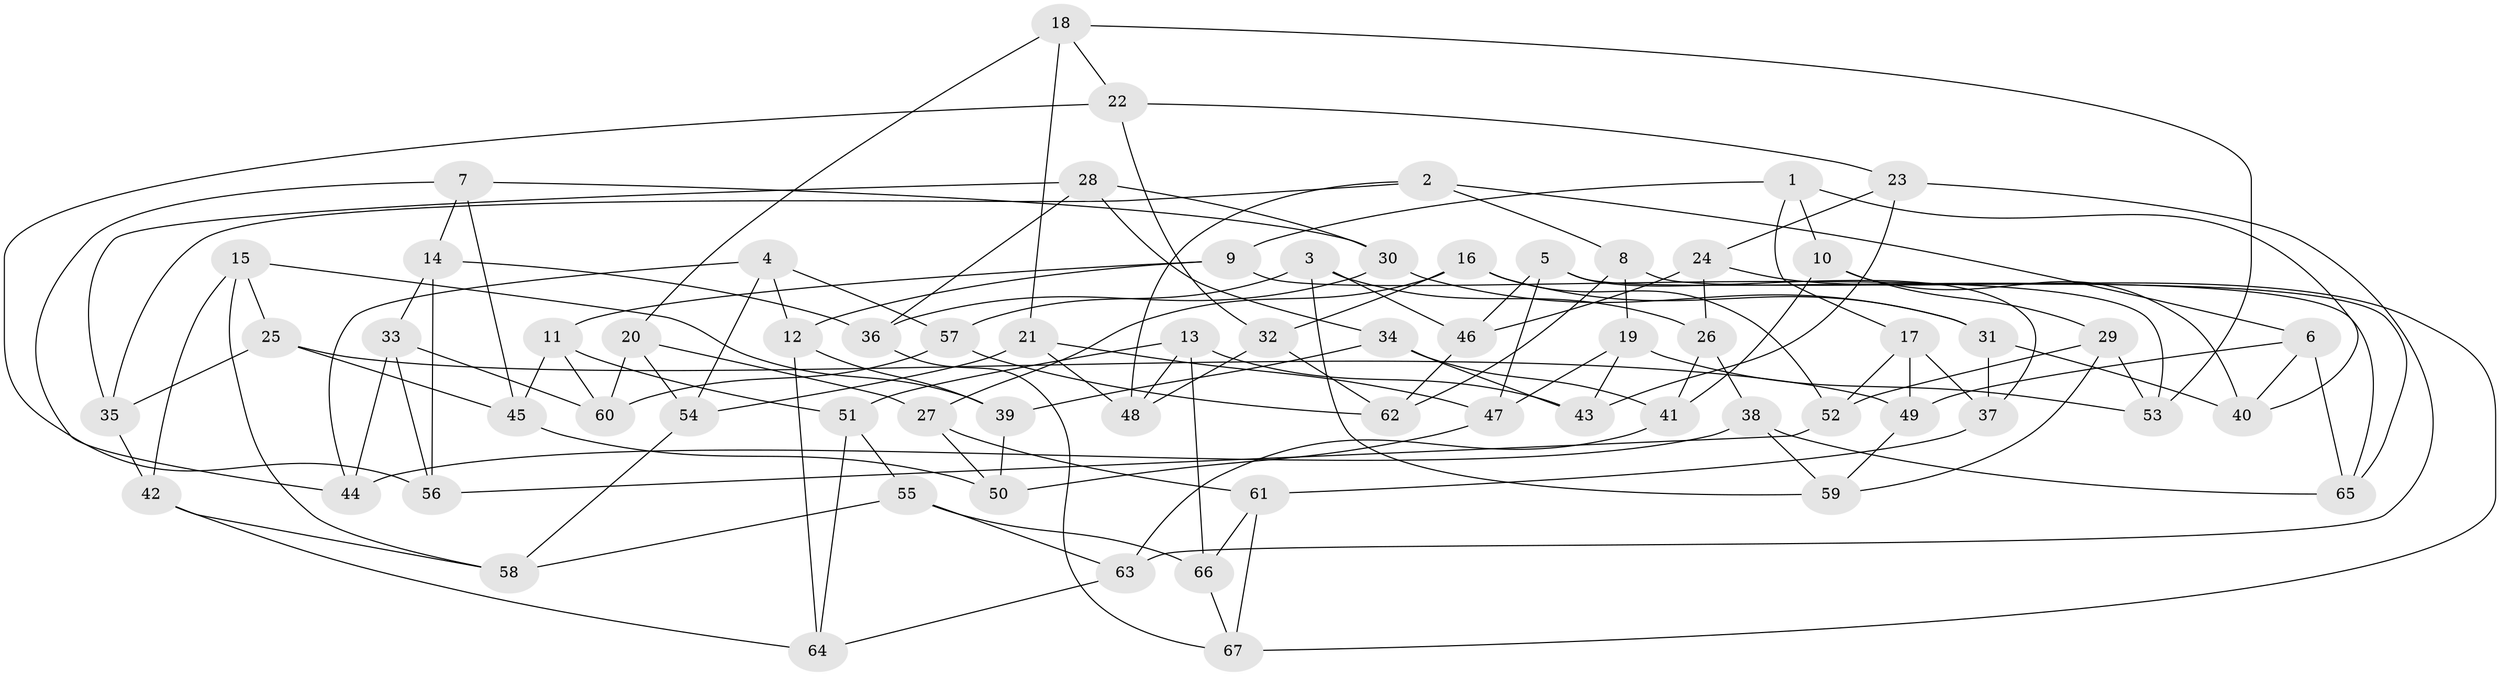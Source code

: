 // Generated by graph-tools (version 1.1) at 2025/11/02/27/25 16:11:43]
// undirected, 67 vertices, 134 edges
graph export_dot {
graph [start="1"]
  node [color=gray90,style=filled];
  1;
  2;
  3;
  4;
  5;
  6;
  7;
  8;
  9;
  10;
  11;
  12;
  13;
  14;
  15;
  16;
  17;
  18;
  19;
  20;
  21;
  22;
  23;
  24;
  25;
  26;
  27;
  28;
  29;
  30;
  31;
  32;
  33;
  34;
  35;
  36;
  37;
  38;
  39;
  40;
  41;
  42;
  43;
  44;
  45;
  46;
  47;
  48;
  49;
  50;
  51;
  52;
  53;
  54;
  55;
  56;
  57;
  58;
  59;
  60;
  61;
  62;
  63;
  64;
  65;
  66;
  67;
  1 -- 40;
  1 -- 10;
  1 -- 17;
  1 -- 9;
  2 -- 48;
  2 -- 35;
  2 -- 6;
  2 -- 8;
  3 -- 57;
  3 -- 59;
  3 -- 26;
  3 -- 46;
  4 -- 54;
  4 -- 12;
  4 -- 44;
  4 -- 57;
  5 -- 65;
  5 -- 46;
  5 -- 37;
  5 -- 47;
  6 -- 40;
  6 -- 49;
  6 -- 65;
  7 -- 45;
  7 -- 30;
  7 -- 44;
  7 -- 14;
  8 -- 19;
  8 -- 65;
  8 -- 62;
  9 -- 12;
  9 -- 11;
  9 -- 53;
  10 -- 29;
  10 -- 40;
  10 -- 41;
  11 -- 45;
  11 -- 60;
  11 -- 51;
  12 -- 39;
  12 -- 64;
  13 -- 43;
  13 -- 66;
  13 -- 48;
  13 -- 51;
  14 -- 56;
  14 -- 36;
  14 -- 33;
  15 -- 42;
  15 -- 58;
  15 -- 25;
  15 -- 39;
  16 -- 27;
  16 -- 31;
  16 -- 32;
  16 -- 52;
  17 -- 52;
  17 -- 49;
  17 -- 37;
  18 -- 21;
  18 -- 22;
  18 -- 20;
  18 -- 53;
  19 -- 47;
  19 -- 53;
  19 -- 43;
  20 -- 60;
  20 -- 27;
  20 -- 54;
  21 -- 54;
  21 -- 48;
  21 -- 47;
  22 -- 56;
  22 -- 23;
  22 -- 32;
  23 -- 24;
  23 -- 63;
  23 -- 43;
  24 -- 46;
  24 -- 26;
  24 -- 67;
  25 -- 45;
  25 -- 35;
  25 -- 49;
  26 -- 38;
  26 -- 41;
  27 -- 61;
  27 -- 50;
  28 -- 36;
  28 -- 34;
  28 -- 35;
  28 -- 30;
  29 -- 59;
  29 -- 53;
  29 -- 52;
  30 -- 36;
  30 -- 31;
  31 -- 37;
  31 -- 40;
  32 -- 48;
  32 -- 62;
  33 -- 44;
  33 -- 56;
  33 -- 60;
  34 -- 41;
  34 -- 39;
  34 -- 43;
  35 -- 42;
  36 -- 67;
  37 -- 61;
  38 -- 59;
  38 -- 44;
  38 -- 65;
  39 -- 50;
  41 -- 63;
  42 -- 58;
  42 -- 64;
  45 -- 50;
  46 -- 62;
  47 -- 50;
  49 -- 59;
  51 -- 55;
  51 -- 64;
  52 -- 56;
  54 -- 58;
  55 -- 63;
  55 -- 58;
  55 -- 66;
  57 -- 62;
  57 -- 60;
  61 -- 67;
  61 -- 66;
  63 -- 64;
  66 -- 67;
}
